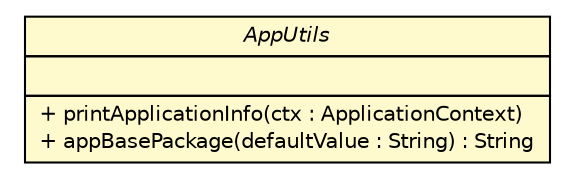 #!/usr/local/bin/dot
#
# Class diagram 
# Generated by UMLGraph version R5_6-24-gf6e263 (http://www.umlgraph.org/)
#

digraph G {
	edge [fontname="Helvetica",fontsize=10,labelfontname="Helvetica",labelfontsize=10];
	node [fontname="Helvetica",fontsize=10,shape=plaintext];
	nodesep=0.25;
	ranksep=0.5;
	// cn.home1.oss.boot.autoconfigure.AppUtils
	c1533 [label=<<table title="cn.home1.oss.boot.autoconfigure.AppUtils" border="0" cellborder="1" cellspacing="0" cellpadding="2" port="p" bgcolor="lemonChiffon" href="./AppUtils.html">
		<tr><td><table border="0" cellspacing="0" cellpadding="1">
<tr><td align="center" balign="center"><font face="Helvetica-Oblique"> AppUtils </font></td></tr>
		</table></td></tr>
		<tr><td><table border="0" cellspacing="0" cellpadding="1">
<tr><td align="left" balign="left">  </td></tr>
		</table></td></tr>
		<tr><td><table border="0" cellspacing="0" cellpadding="1">
<tr><td align="left" balign="left"> + printApplicationInfo(ctx : ApplicationContext) </td></tr>
<tr><td align="left" balign="left"> + appBasePackage(defaultValue : String) : String </td></tr>
		</table></td></tr>
		</table>>, URL="./AppUtils.html", fontname="Helvetica", fontcolor="black", fontsize=10.0];
}

